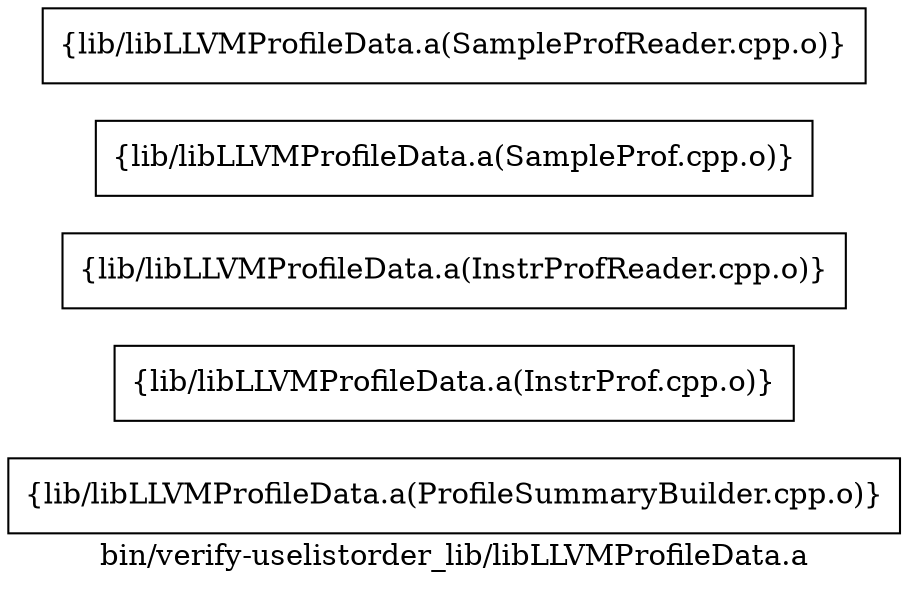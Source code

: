 digraph "bin/verify-uselistorder_lib/libLLVMProfileData.a" {
	label="bin/verify-uselistorder_lib/libLLVMProfileData.a";
	rankdir=LR;

	Node0x55f6c7b2a138 [shape=record,shape=box,group=0,label="{lib/libLLVMProfileData.a(ProfileSummaryBuilder.cpp.o)}"];
	Node0x55f6c7b276b8 [shape=record,shape=box,group=0,label="{lib/libLLVMProfileData.a(InstrProf.cpp.o)}"];
	Node0x55f6c7b28fb8 [shape=record,shape=box,group=0,label="{lib/libLLVMProfileData.a(InstrProfReader.cpp.o)}"];
	Node0x55f6c7b2a958 [shape=record,shape=box,group=0,label="{lib/libLLVMProfileData.a(SampleProf.cpp.o)}"];
	Node0x55f6c7b2b358 [shape=record,shape=box,group=0,label="{lib/libLLVMProfileData.a(SampleProfReader.cpp.o)}"];
}
